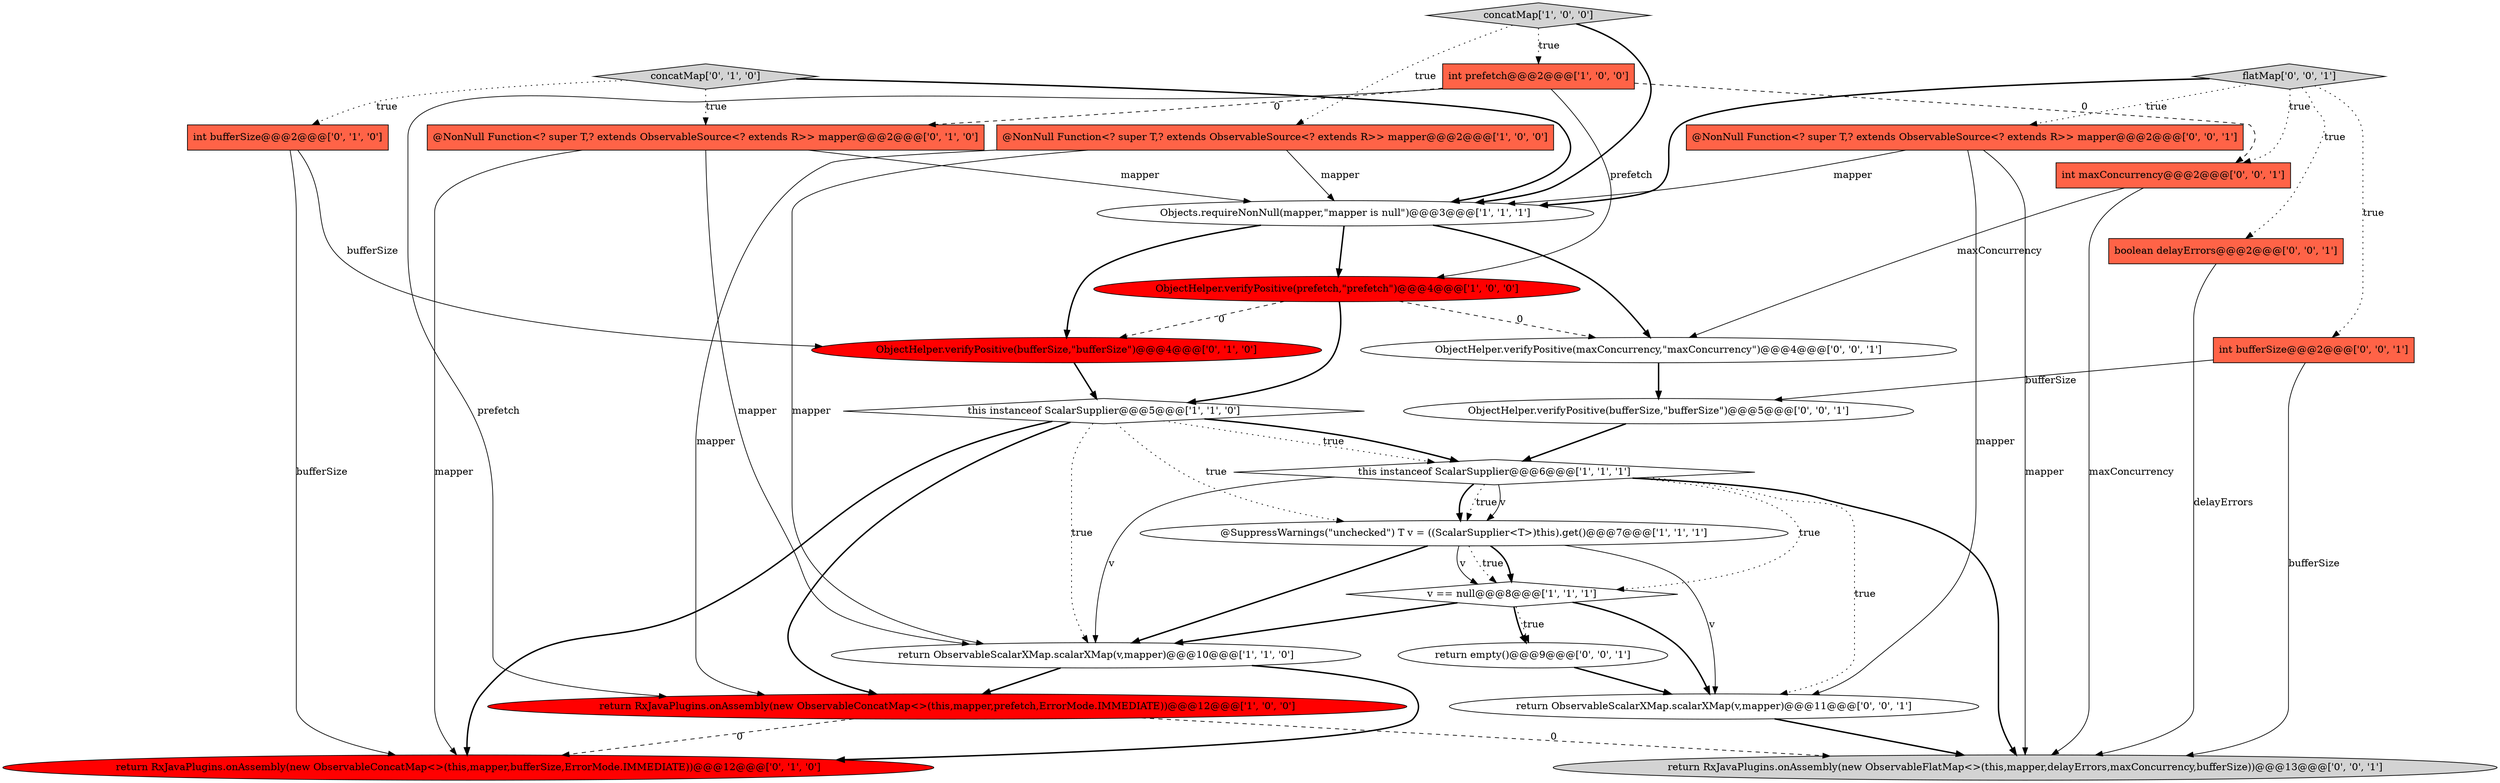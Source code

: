 digraph {
11 [style = filled, label = "int bufferSize@@@2@@@['0', '1', '0']", fillcolor = tomato, shape = box image = "AAA0AAABBB2BBB"];
25 [style = filled, label = "int maxConcurrency@@@2@@@['0', '0', '1']", fillcolor = tomato, shape = box image = "AAA0AAABBB3BBB"];
23 [style = filled, label = "boolean delayErrors@@@2@@@['0', '0', '1']", fillcolor = tomato, shape = box image = "AAA0AAABBB3BBB"];
0 [style = filled, label = "this instanceof ScalarSupplier@@@5@@@['1', '1', '0']", fillcolor = white, shape = diamond image = "AAA0AAABBB1BBB"];
5 [style = filled, label = "v == null@@@8@@@['1', '1', '1']", fillcolor = white, shape = diamond image = "AAA0AAABBB1BBB"];
13 [style = filled, label = "ObjectHelper.verifyPositive(bufferSize,\"bufferSize\")@@@4@@@['0', '1', '0']", fillcolor = red, shape = ellipse image = "AAA1AAABBB2BBB"];
4 [style = filled, label = "return RxJavaPlugins.onAssembly(new ObservableConcatMap<>(this,mapper,prefetch,ErrorMode.IMMEDIATE))@@@12@@@['1', '0', '0']", fillcolor = red, shape = ellipse image = "AAA1AAABBB1BBB"];
7 [style = filled, label = "int prefetch@@@2@@@['1', '0', '0']", fillcolor = tomato, shape = box image = "AAA1AAABBB1BBB"];
19 [style = filled, label = "return RxJavaPlugins.onAssembly(new ObservableFlatMap<>(this,mapper,delayErrors,maxConcurrency,bufferSize))@@@13@@@['0', '0', '1']", fillcolor = lightgray, shape = ellipse image = "AAA0AAABBB3BBB"];
22 [style = filled, label = "return empty()@@@9@@@['0', '0', '1']", fillcolor = white, shape = ellipse image = "AAA0AAABBB3BBB"];
10 [style = filled, label = "@SuppressWarnings(\"unchecked\") T v = ((ScalarSupplier<T>)this).get()@@@7@@@['1', '1', '1']", fillcolor = white, shape = ellipse image = "AAA0AAABBB1BBB"];
18 [style = filled, label = "int bufferSize@@@2@@@['0', '0', '1']", fillcolor = tomato, shape = box image = "AAA0AAABBB3BBB"];
17 [style = filled, label = "return ObservableScalarXMap.scalarXMap(v,mapper)@@@11@@@['0', '0', '1']", fillcolor = white, shape = ellipse image = "AAA0AAABBB3BBB"];
15 [style = filled, label = "@NonNull Function<? super T,? extends ObservableSource<? extends R>> mapper@@@2@@@['0', '1', '0']", fillcolor = tomato, shape = box image = "AAA1AAABBB2BBB"];
6 [style = filled, label = "@NonNull Function<? super T,? extends ObservableSource<? extends R>> mapper@@@2@@@['1', '0', '0']", fillcolor = tomato, shape = box image = "AAA0AAABBB1BBB"];
3 [style = filled, label = "concatMap['1', '0', '0']", fillcolor = lightgray, shape = diamond image = "AAA0AAABBB1BBB"];
21 [style = filled, label = "ObjectHelper.verifyPositive(bufferSize,\"bufferSize\")@@@5@@@['0', '0', '1']", fillcolor = white, shape = ellipse image = "AAA0AAABBB3BBB"];
20 [style = filled, label = "ObjectHelper.verifyPositive(maxConcurrency,\"maxConcurrency\")@@@4@@@['0', '0', '1']", fillcolor = white, shape = ellipse image = "AAA0AAABBB3BBB"];
12 [style = filled, label = "return RxJavaPlugins.onAssembly(new ObservableConcatMap<>(this,mapper,bufferSize,ErrorMode.IMMEDIATE))@@@12@@@['0', '1', '0']", fillcolor = red, shape = ellipse image = "AAA1AAABBB2BBB"];
2 [style = filled, label = "Objects.requireNonNull(mapper,\"mapper is null\")@@@3@@@['1', '1', '1']", fillcolor = white, shape = ellipse image = "AAA0AAABBB1BBB"];
9 [style = filled, label = "return ObservableScalarXMap.scalarXMap(v,mapper)@@@10@@@['1', '1', '0']", fillcolor = white, shape = ellipse image = "AAA0AAABBB1BBB"];
1 [style = filled, label = "ObjectHelper.verifyPositive(prefetch,\"prefetch\")@@@4@@@['1', '0', '0']", fillcolor = red, shape = ellipse image = "AAA1AAABBB1BBB"];
24 [style = filled, label = "flatMap['0', '0', '1']", fillcolor = lightgray, shape = diamond image = "AAA0AAABBB3BBB"];
14 [style = filled, label = "concatMap['0', '1', '0']", fillcolor = lightgray, shape = diamond image = "AAA0AAABBB2BBB"];
16 [style = filled, label = "@NonNull Function<? super T,? extends ObservableSource<? extends R>> mapper@@@2@@@['0', '0', '1']", fillcolor = tomato, shape = box image = "AAA0AAABBB3BBB"];
8 [style = filled, label = "this instanceof ScalarSupplier@@@6@@@['1', '1', '1']", fillcolor = white, shape = diamond image = "AAA0AAABBB1BBB"];
15->9 [style = solid, label="mapper"];
8->10 [style = bold, label=""];
3->7 [style = dotted, label="true"];
2->20 [style = bold, label=""];
5->9 [style = bold, label=""];
7->4 [style = solid, label="prefetch"];
25->20 [style = solid, label="maxConcurrency"];
24->2 [style = bold, label=""];
0->10 [style = dotted, label="true"];
24->25 [style = dotted, label="true"];
2->1 [style = bold, label=""];
8->19 [style = bold, label=""];
9->4 [style = bold, label=""];
23->19 [style = solid, label="delayErrors"];
0->12 [style = bold, label=""];
10->5 [style = solid, label="v"];
8->17 [style = dotted, label="true"];
21->8 [style = bold, label=""];
1->0 [style = bold, label=""];
8->10 [style = dotted, label="true"];
3->6 [style = dotted, label="true"];
5->17 [style = bold, label=""];
10->5 [style = dotted, label="true"];
24->16 [style = dotted, label="true"];
17->19 [style = bold, label=""];
18->21 [style = solid, label="bufferSize"];
8->10 [style = solid, label="v"];
4->12 [style = dashed, label="0"];
2->13 [style = bold, label=""];
6->2 [style = solid, label="mapper"];
6->4 [style = solid, label="mapper"];
20->21 [style = bold, label=""];
0->8 [style = dotted, label="true"];
1->13 [style = dashed, label="0"];
15->12 [style = solid, label="mapper"];
14->15 [style = dotted, label="true"];
1->20 [style = dashed, label="0"];
7->1 [style = solid, label="prefetch"];
10->5 [style = bold, label=""];
3->2 [style = bold, label=""];
24->23 [style = dotted, label="true"];
5->22 [style = dotted, label="true"];
8->5 [style = dotted, label="true"];
0->4 [style = bold, label=""];
8->9 [style = solid, label="v"];
25->19 [style = solid, label="maxConcurrency"];
16->17 [style = solid, label="mapper"];
16->19 [style = solid, label="mapper"];
0->8 [style = bold, label=""];
7->15 [style = dashed, label="0"];
7->25 [style = dashed, label="0"];
22->17 [style = bold, label=""];
18->19 [style = solid, label="bufferSize"];
14->11 [style = dotted, label="true"];
4->19 [style = dashed, label="0"];
10->9 [style = bold, label=""];
14->2 [style = bold, label=""];
9->12 [style = bold, label=""];
11->13 [style = solid, label="bufferSize"];
5->22 [style = bold, label=""];
0->9 [style = dotted, label="true"];
11->12 [style = solid, label="bufferSize"];
10->17 [style = solid, label="v"];
15->2 [style = solid, label="mapper"];
24->18 [style = dotted, label="true"];
13->0 [style = bold, label=""];
16->2 [style = solid, label="mapper"];
6->9 [style = solid, label="mapper"];
}
